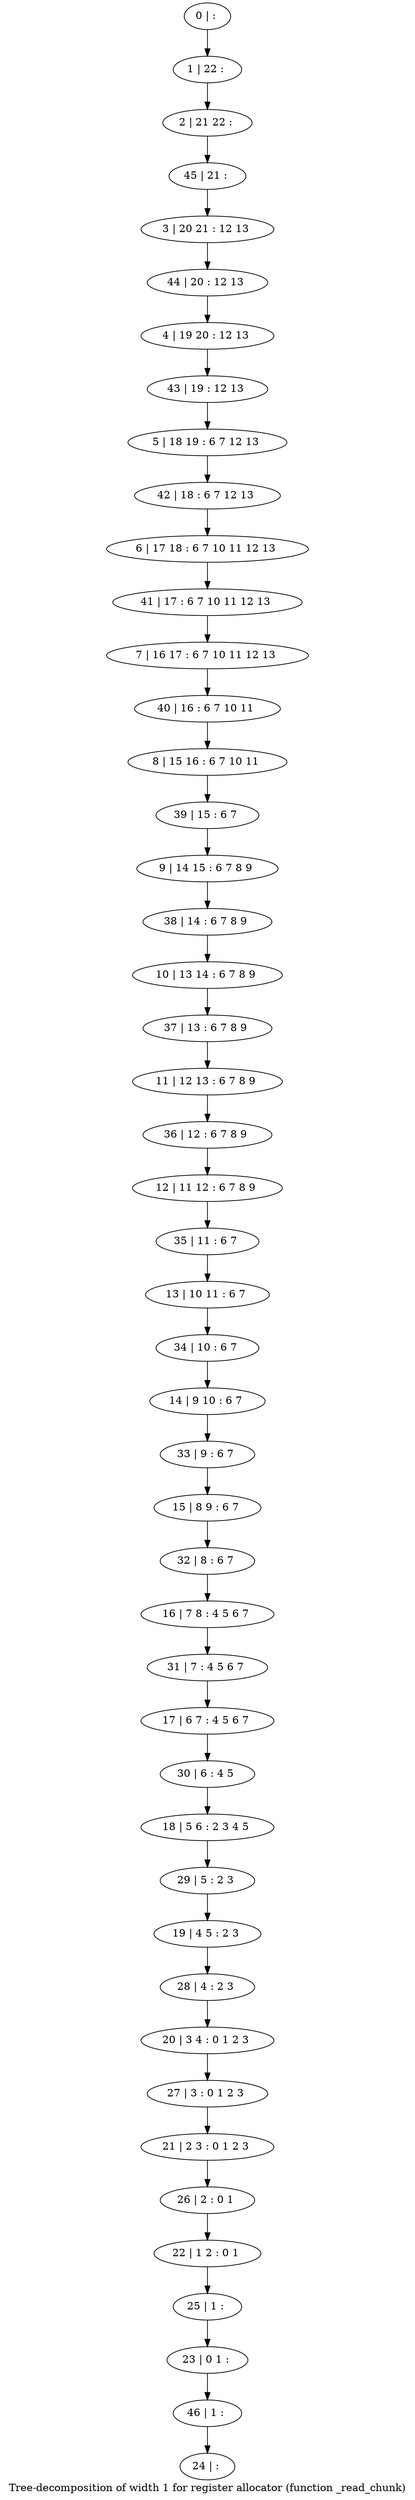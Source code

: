digraph G {
graph [label="Tree-decomposition of width 1 for register allocator (function _read_chunk)"]
0[label="0 | : "];
1[label="1 | 22 : "];
2[label="2 | 21 22 : "];
3[label="3 | 20 21 : 12 13 "];
4[label="4 | 19 20 : 12 13 "];
5[label="5 | 18 19 : 6 7 12 13 "];
6[label="6 | 17 18 : 6 7 10 11 12 13 "];
7[label="7 | 16 17 : 6 7 10 11 12 13 "];
8[label="8 | 15 16 : 6 7 10 11 "];
9[label="9 | 14 15 : 6 7 8 9 "];
10[label="10 | 13 14 : 6 7 8 9 "];
11[label="11 | 12 13 : 6 7 8 9 "];
12[label="12 | 11 12 : 6 7 8 9 "];
13[label="13 | 10 11 : 6 7 "];
14[label="14 | 9 10 : 6 7 "];
15[label="15 | 8 9 : 6 7 "];
16[label="16 | 7 8 : 4 5 6 7 "];
17[label="17 | 6 7 : 4 5 6 7 "];
18[label="18 | 5 6 : 2 3 4 5 "];
19[label="19 | 4 5 : 2 3 "];
20[label="20 | 3 4 : 0 1 2 3 "];
21[label="21 | 2 3 : 0 1 2 3 "];
22[label="22 | 1 2 : 0 1 "];
23[label="23 | 0 1 : "];
24[label="24 | : "];
25[label="25 | 1 : "];
26[label="26 | 2 : 0 1 "];
27[label="27 | 3 : 0 1 2 3 "];
28[label="28 | 4 : 2 3 "];
29[label="29 | 5 : 2 3 "];
30[label="30 | 6 : 4 5 "];
31[label="31 | 7 : 4 5 6 7 "];
32[label="32 | 8 : 6 7 "];
33[label="33 | 9 : 6 7 "];
34[label="34 | 10 : 6 7 "];
35[label="35 | 11 : 6 7 "];
36[label="36 | 12 : 6 7 8 9 "];
37[label="37 | 13 : 6 7 8 9 "];
38[label="38 | 14 : 6 7 8 9 "];
39[label="39 | 15 : 6 7 "];
40[label="40 | 16 : 6 7 10 11 "];
41[label="41 | 17 : 6 7 10 11 12 13 "];
42[label="42 | 18 : 6 7 12 13 "];
43[label="43 | 19 : 12 13 "];
44[label="44 | 20 : 12 13 "];
45[label="45 | 21 : "];
46[label="46 | 1 : "];
0->1 ;
1->2 ;
25->23 ;
22->25 ;
26->22 ;
21->26 ;
27->21 ;
20->27 ;
28->20 ;
19->28 ;
29->19 ;
18->29 ;
30->18 ;
17->30 ;
31->17 ;
16->31 ;
32->16 ;
15->32 ;
33->15 ;
14->33 ;
34->14 ;
13->34 ;
35->13 ;
12->35 ;
36->12 ;
11->36 ;
37->11 ;
10->37 ;
38->10 ;
9->38 ;
39->9 ;
8->39 ;
40->8 ;
7->40 ;
41->7 ;
6->41 ;
42->6 ;
5->42 ;
43->5 ;
4->43 ;
44->4 ;
3->44 ;
45->3 ;
2->45 ;
46->24 ;
23->46 ;
}
